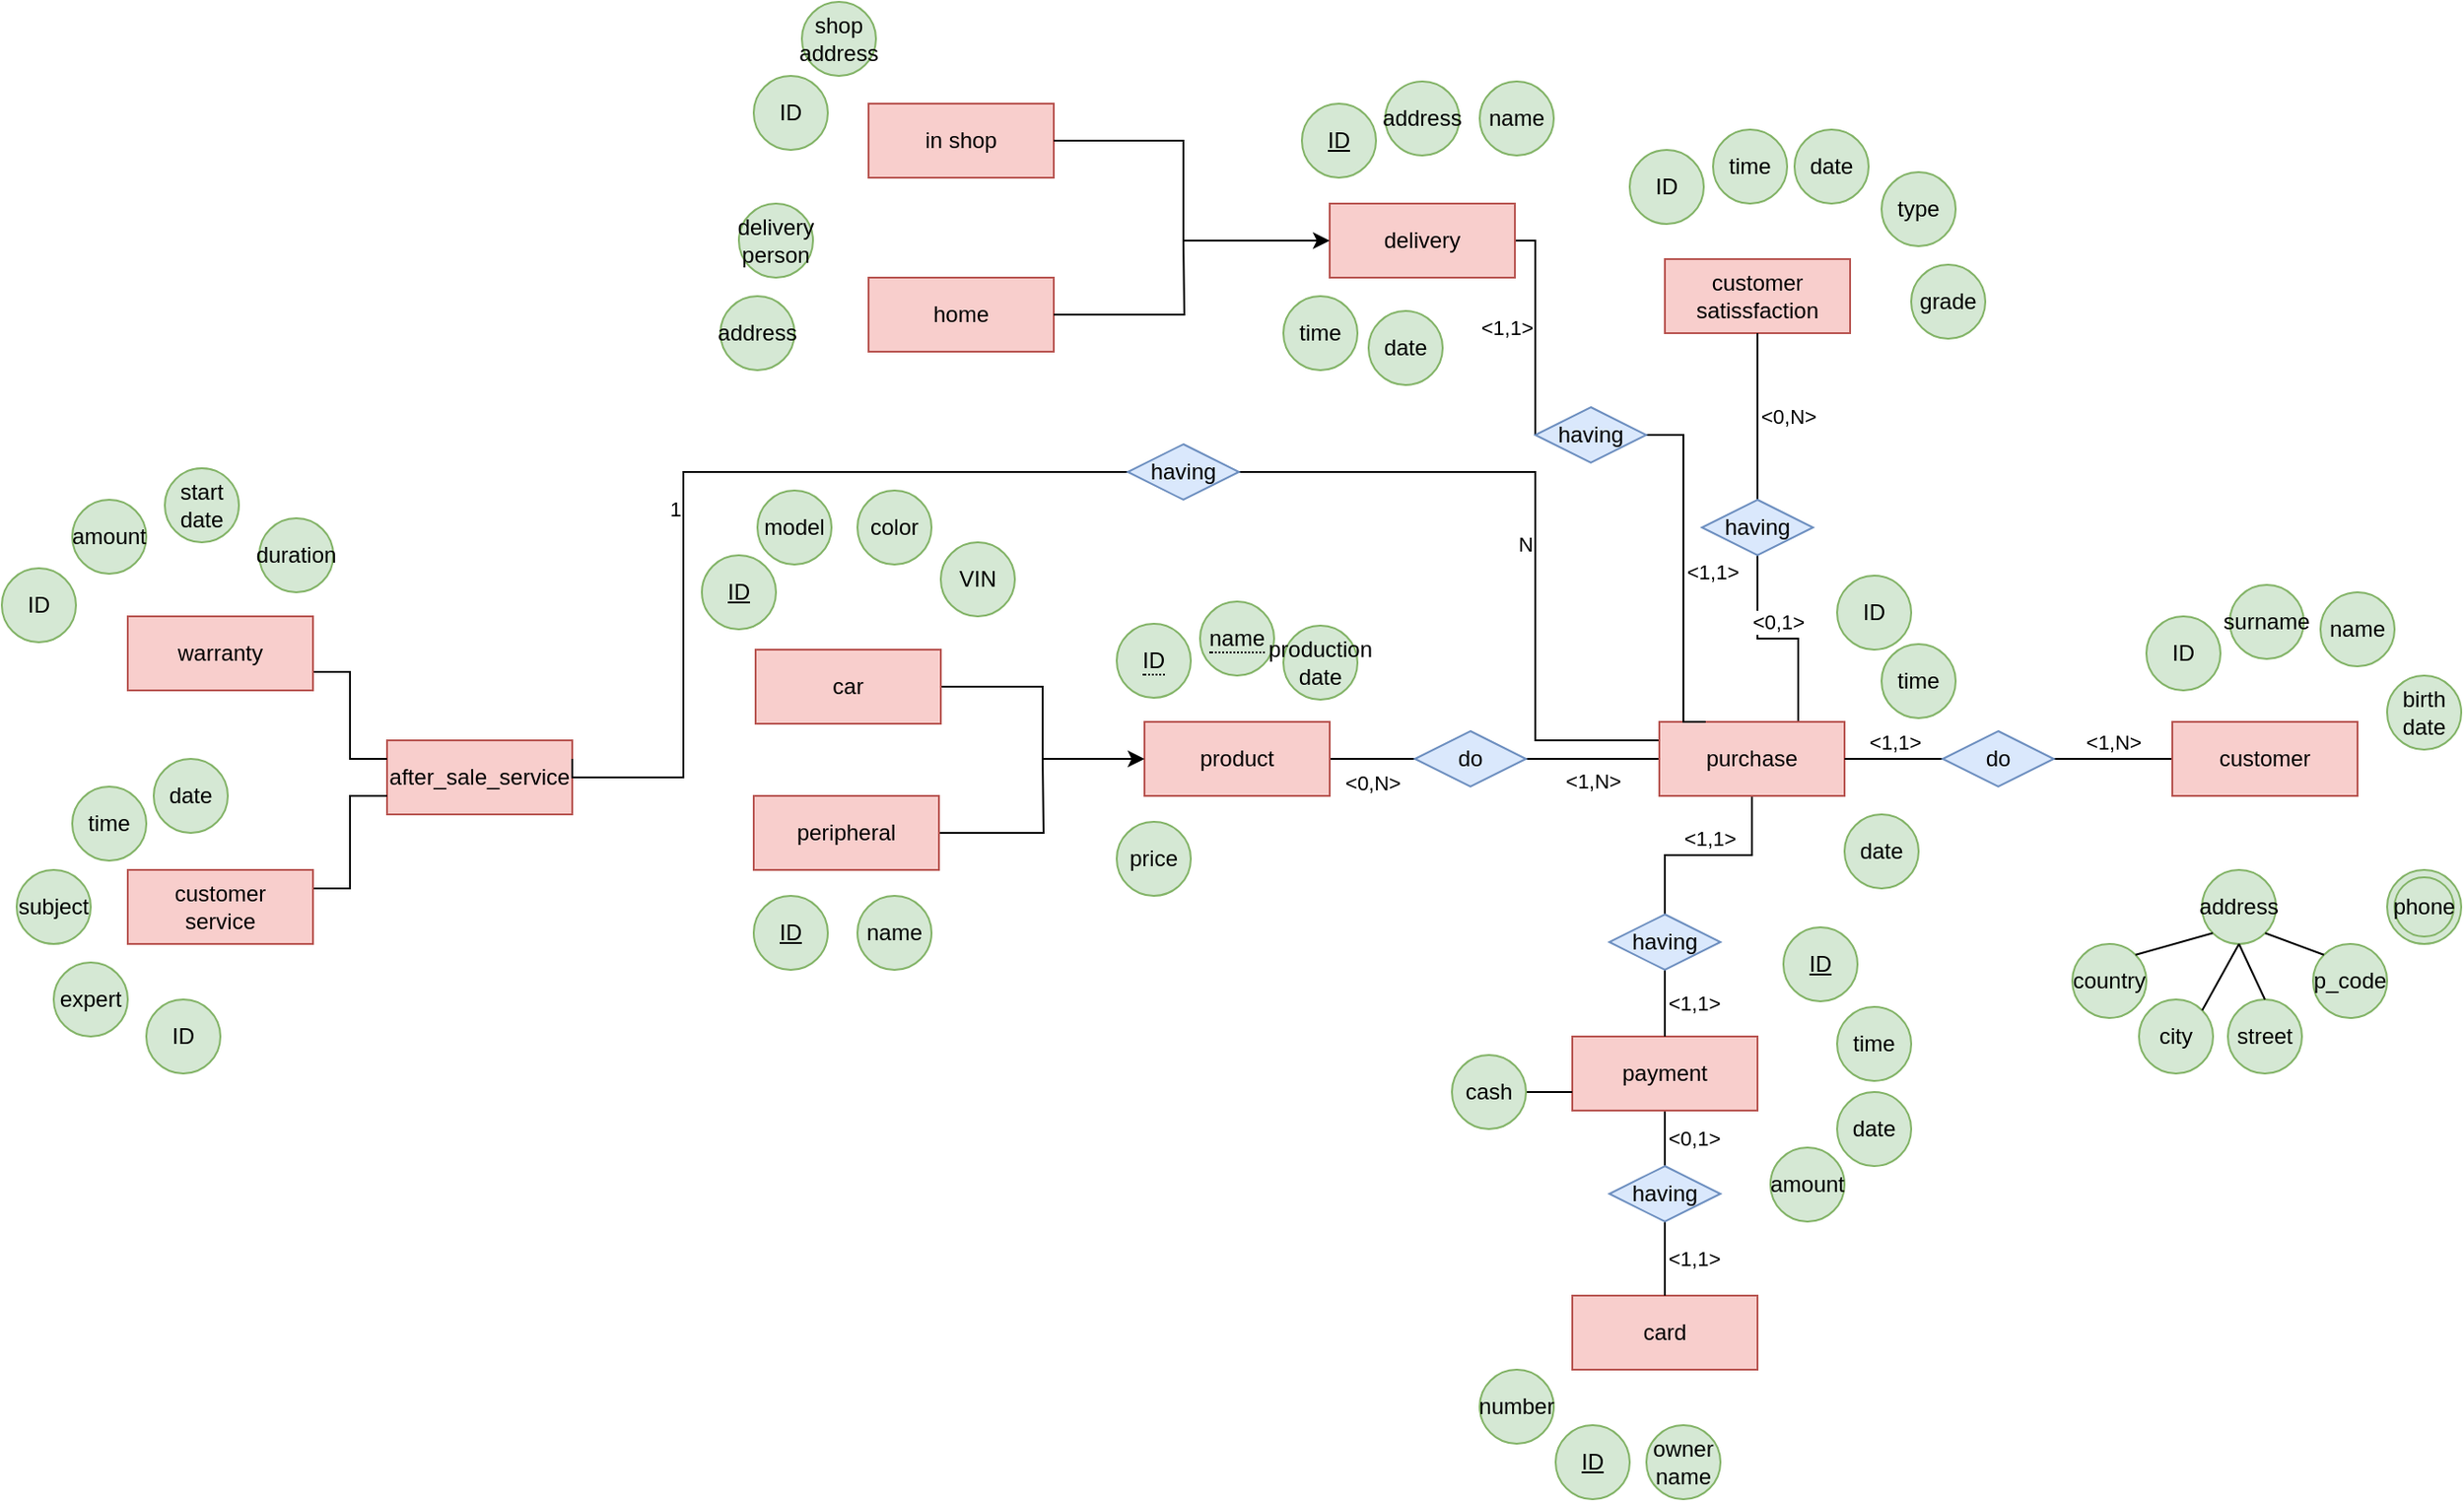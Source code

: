 <mxfile version="20.1.1" type="github">
  <diagram id="R2lEEEUBdFMjLlhIrx00" name="Page-1">
    <mxGraphModel dx="2522" dy="1612" grid="1" gridSize="10" guides="1" tooltips="1" connect="1" arrows="1" fold="1" page="1" pageScale="1" pageWidth="1100" pageHeight="850" math="0" shadow="0" extFonts="Permanent Marker^https://fonts.googleapis.com/css?family=Permanent+Marker">
      <root>
        <mxCell id="0" />
        <mxCell id="1" parent="0" />
        <mxCell id="QQLdnKHmHbcZTYwuZHdk-32" value="&amp;lt;1,N&amp;gt;" style="edgeStyle=orthogonalEdgeStyle;rounded=0;sketch=0;orthogonalLoop=1;jettySize=auto;exitX=0;exitY=0.5;exitDx=0;exitDy=0;entryX=1;entryY=0.5;entryDx=0;entryDy=0;endArrow=none;endFill=0;html=1;verticalAlign=bottom;" edge="1" parent="1" source="QQLdnKHmHbcZTYwuZHdk-13" target="QQLdnKHmHbcZTYwuZHdk-31">
          <mxGeometry relative="1" as="geometry">
            <mxPoint x="884" y="380" as="targetPoint" />
          </mxGeometry>
        </mxCell>
        <mxCell id="QQLdnKHmHbcZTYwuZHdk-13" value="customer" style="whiteSpace=wrap;html=1;align=center;rounded=0;sketch=0;fillColor=#f8cecc;strokeColor=#b85450;" vertex="1" parent="1">
          <mxGeometry x="864" y="360" width="100" height="40" as="geometry" />
        </mxCell>
        <mxCell id="QQLdnKHmHbcZTYwuZHdk-16" value="ID" style="ellipse;whiteSpace=wrap;html=1;align=center;rounded=0;sketch=0;fillColor=#d5e8d4;strokeColor=#82b366;" vertex="1" parent="1">
          <mxGeometry x="850" y="303" width="40" height="40" as="geometry" />
        </mxCell>
        <mxCell id="QQLdnKHmHbcZTYwuZHdk-18" value="surname" style="ellipse;whiteSpace=wrap;html=1;align=center;rounded=0;sketch=0;fillColor=#d5e8d4;strokeColor=#82b366;" vertex="1" parent="1">
          <mxGeometry x="895" y="286" width="40" height="40" as="geometry" />
        </mxCell>
        <mxCell id="QQLdnKHmHbcZTYwuZHdk-19" value="name" style="ellipse;whiteSpace=wrap;html=1;align=center;rounded=0;sketch=0;fillColor=#d5e8d4;strokeColor=#82b366;fontStyle=0" vertex="1" parent="1">
          <mxGeometry x="944" y="290" width="40" height="40" as="geometry" />
        </mxCell>
        <mxCell id="QQLdnKHmHbcZTYwuZHdk-49" value="&amp;lt;0,N&amp;gt;" style="edgeStyle=orthogonalEdgeStyle;rounded=0;sketch=0;orthogonalLoop=1;jettySize=auto;html=1;exitX=1;exitY=0.5;exitDx=0;exitDy=0;entryX=0;entryY=0.5;entryDx=0;entryDy=0;endArrow=none;endFill=0;verticalAlign=top;" edge="1" parent="1" source="QQLdnKHmHbcZTYwuZHdk-22" target="QQLdnKHmHbcZTYwuZHdk-35">
          <mxGeometry relative="1" as="geometry" />
        </mxCell>
        <mxCell id="QQLdnKHmHbcZTYwuZHdk-22" value="product" style="whiteSpace=wrap;html=1;align=center;rounded=0;sketch=0;fillColor=#f8cecc;strokeColor=#b85450;" vertex="1" parent="1">
          <mxGeometry x="309" y="360" width="100" height="40" as="geometry" />
        </mxCell>
        <mxCell id="QQLdnKHmHbcZTYwuZHdk-23" value="&lt;span style=&quot;border-bottom: 1px dotted&quot;&gt;ID&lt;/span&gt;" style="ellipse;whiteSpace=wrap;html=1;align=center;rounded=0;sketch=0;fillColor=#d5e8d4;strokeColor=#82b366;" vertex="1" parent="1">
          <mxGeometry x="294" y="307" width="40" height="40" as="geometry" />
        </mxCell>
        <mxCell id="QQLdnKHmHbcZTYwuZHdk-24" value="&lt;span style=&quot;border-bottom: 1px dotted&quot;&gt;name&lt;/span&gt;" style="ellipse;whiteSpace=wrap;html=1;align=center;rounded=0;sketch=0;fillColor=#d5e8d4;strokeColor=#82b366;" vertex="1" parent="1">
          <mxGeometry x="339" y="295" width="40" height="40" as="geometry" />
        </mxCell>
        <mxCell id="QQLdnKHmHbcZTYwuZHdk-25" value="production&lt;br&gt;date" style="ellipse;whiteSpace=wrap;html=1;align=center;rounded=0;sketch=0;fillColor=#d5e8d4;strokeColor=#82b366;" vertex="1" parent="1">
          <mxGeometry x="384" y="308" width="40" height="40" as="geometry" />
        </mxCell>
        <mxCell id="QQLdnKHmHbcZTYwuZHdk-36" value="&amp;lt;1,N&amp;gt;" style="edgeStyle=orthogonalEdgeStyle;rounded=0;sketch=0;orthogonalLoop=1;jettySize=auto;html=1;exitX=0;exitY=0.5;exitDx=0;exitDy=0;entryX=1;entryY=0.5;entryDx=0;entryDy=0;endArrow=none;endFill=0;verticalAlign=top;spacing=1;" edge="1" parent="1" source="QQLdnKHmHbcZTYwuZHdk-30" target="QQLdnKHmHbcZTYwuZHdk-35">
          <mxGeometry relative="1" as="geometry" />
        </mxCell>
        <mxCell id="QQLdnKHmHbcZTYwuZHdk-40" value="&amp;lt;1,1&amp;gt;" style="edgeStyle=orthogonalEdgeStyle;rounded=0;sketch=0;orthogonalLoop=1;jettySize=auto;html=1;exitX=0.5;exitY=1;exitDx=0;exitDy=0;endArrow=none;endFill=0;entryX=0.5;entryY=0;entryDx=0;entryDy=0;verticalAlign=bottom;" edge="1" parent="1" source="QQLdnKHmHbcZTYwuZHdk-30" target="QQLdnKHmHbcZTYwuZHdk-39">
          <mxGeometry relative="1" as="geometry" />
        </mxCell>
        <mxCell id="QQLdnKHmHbcZTYwuZHdk-91" value="N" style="edgeStyle=orthogonalEdgeStyle;rounded=0;sketch=0;orthogonalLoop=1;jettySize=auto;html=1;exitX=0;exitY=0.25;exitDx=0;exitDy=0;entryX=1;entryY=0.5;entryDx=0;entryDy=0;endArrow=none;endFill=0;labelPosition=left;verticalLabelPosition=bottom;align=right;verticalAlign=top;spacingBottom=0;" edge="1" parent="1" source="QQLdnKHmHbcZTYwuZHdk-30" target="QQLdnKHmHbcZTYwuZHdk-93">
          <mxGeometry relative="1" as="geometry">
            <Array as="points">
              <mxPoint x="520" y="370" />
              <mxPoint x="520" y="225" />
            </Array>
          </mxGeometry>
        </mxCell>
        <mxCell id="QQLdnKHmHbcZTYwuZHdk-96" value="&amp;lt;0,1&amp;gt;" style="edgeStyle=orthogonalEdgeStyle;rounded=0;sketch=0;orthogonalLoop=1;jettySize=auto;html=1;exitX=0.75;exitY=0;exitDx=0;exitDy=0;entryX=0.5;entryY=1;entryDx=0;entryDy=0;endArrow=none;endFill=0;verticalAlign=bottom;labelPosition=center;verticalLabelPosition=top;align=center;" edge="1" parent="1" source="QQLdnKHmHbcZTYwuZHdk-30" target="QQLdnKHmHbcZTYwuZHdk-95">
          <mxGeometry relative="1" as="geometry" />
        </mxCell>
        <mxCell id="QQLdnKHmHbcZTYwuZHdk-30" value="purchase" style="whiteSpace=wrap;html=1;align=center;rounded=0;sketch=0;fillColor=#f8cecc;strokeColor=#b85450;" vertex="1" parent="1">
          <mxGeometry x="587" y="360" width="100" height="40" as="geometry" />
        </mxCell>
        <mxCell id="QQLdnKHmHbcZTYwuZHdk-33" value="&amp;lt;1,1&amp;gt;" style="edgeStyle=orthogonalEdgeStyle;rounded=0;sketch=0;orthogonalLoop=1;jettySize=auto;html=1;exitX=0;exitY=0.5;exitDx=0;exitDy=0;entryX=1;entryY=0.5;entryDx=0;entryDy=0;endArrow=none;endFill=0;verticalAlign=bottom;" edge="1" parent="1" source="QQLdnKHmHbcZTYwuZHdk-31" target="QQLdnKHmHbcZTYwuZHdk-30">
          <mxGeometry relative="1" as="geometry" />
        </mxCell>
        <mxCell id="QQLdnKHmHbcZTYwuZHdk-31" value="do" style="shape=rhombus;perimeter=rhombusPerimeter;whiteSpace=wrap;html=1;align=center;rounded=0;sketch=0;fillColor=#dae8fc;strokeColor=#6c8ebf;" vertex="1" parent="1">
          <mxGeometry x="740" y="365" width="60" height="30" as="geometry" />
        </mxCell>
        <mxCell id="QQLdnKHmHbcZTYwuZHdk-35" value="do" style="shape=rhombus;perimeter=rhombusPerimeter;whiteSpace=wrap;html=1;align=center;rounded=0;sketch=0;fillColor=#dae8fc;strokeColor=#6c8ebf;" vertex="1" parent="1">
          <mxGeometry x="455" y="365" width="60" height="30" as="geometry" />
        </mxCell>
        <mxCell id="QQLdnKHmHbcZTYwuZHdk-54" value="&amp;lt;0,1&amp;gt;" style="edgeStyle=orthogonalEdgeStyle;rounded=0;sketch=0;orthogonalLoop=1;jettySize=auto;html=1;exitX=0.5;exitY=1;exitDx=0;exitDy=0;entryX=0.5;entryY=0;entryDx=0;entryDy=0;endArrow=none;endFill=0;labelPosition=right;verticalLabelPosition=middle;align=left;verticalAlign=middle;" edge="1" parent="1" source="QQLdnKHmHbcZTYwuZHdk-38" target="QQLdnKHmHbcZTYwuZHdk-53">
          <mxGeometry relative="1" as="geometry" />
        </mxCell>
        <mxCell id="QQLdnKHmHbcZTYwuZHdk-38" value="payment" style="whiteSpace=wrap;html=1;align=center;rounded=0;sketch=0;fillColor=#f8cecc;strokeColor=#b85450;" vertex="1" parent="1">
          <mxGeometry x="540" y="530" width="100" height="40" as="geometry" />
        </mxCell>
        <mxCell id="QQLdnKHmHbcZTYwuZHdk-41" value="&amp;lt;1,1&amp;gt;" style="edgeStyle=orthogonalEdgeStyle;rounded=0;sketch=0;orthogonalLoop=1;jettySize=auto;html=1;exitX=0.5;exitY=1;exitDx=0;exitDy=0;entryX=0.5;entryY=0;entryDx=0;entryDy=0;endArrow=none;endFill=0;labelPosition=right;verticalLabelPosition=middle;align=left;verticalAlign=middle;" edge="1" parent="1" source="QQLdnKHmHbcZTYwuZHdk-39" target="QQLdnKHmHbcZTYwuZHdk-38">
          <mxGeometry relative="1" as="geometry" />
        </mxCell>
        <mxCell id="QQLdnKHmHbcZTYwuZHdk-39" value="having" style="shape=rhombus;perimeter=rhombusPerimeter;whiteSpace=wrap;html=1;align=center;rounded=0;sketch=0;fillColor=#dae8fc;strokeColor=#6c8ebf;" vertex="1" parent="1">
          <mxGeometry x="560" y="464" width="60" height="30" as="geometry" />
        </mxCell>
        <mxCell id="QQLdnKHmHbcZTYwuZHdk-42" value="ID" style="ellipse;whiteSpace=wrap;html=1;align=center;rounded=0;sketch=0;fillColor=#d5e8d4;strokeColor=#82b366;fontStyle=4" vertex="1" parent="1">
          <mxGeometry x="654" y="471" width="40" height="40" as="geometry" />
        </mxCell>
        <mxCell id="QQLdnKHmHbcZTYwuZHdk-43" value="date" style="ellipse;whiteSpace=wrap;html=1;align=center;rounded=0;sketch=0;fillColor=#d5e8d4;strokeColor=#82b366;" vertex="1" parent="1">
          <mxGeometry x="683" y="560" width="40" height="40" as="geometry" />
        </mxCell>
        <mxCell id="QQLdnKHmHbcZTYwuZHdk-44" value="amount" style="ellipse;whiteSpace=wrap;html=1;align=center;rounded=0;sketch=0;fillColor=#d5e8d4;strokeColor=#82b366;" vertex="1" parent="1">
          <mxGeometry x="647" y="590" width="40" height="40" as="geometry" />
        </mxCell>
        <mxCell id="QQLdnKHmHbcZTYwuZHdk-52" value="card" style="whiteSpace=wrap;html=1;align=center;rounded=0;sketch=0;fillColor=#f8cecc;strokeColor=#b85450;" vertex="1" parent="1">
          <mxGeometry x="540" y="670" width="100" height="40" as="geometry" />
        </mxCell>
        <mxCell id="QQLdnKHmHbcZTYwuZHdk-55" value="&amp;lt;1,1&amp;gt;" style="edgeStyle=orthogonalEdgeStyle;rounded=0;sketch=0;orthogonalLoop=1;jettySize=auto;html=1;exitX=0.5;exitY=1;exitDx=0;exitDy=0;entryX=0.5;entryY=0;entryDx=0;entryDy=0;endArrow=none;endFill=0;labelPosition=right;verticalLabelPosition=middle;align=left;verticalAlign=middle;" edge="1" parent="1" source="QQLdnKHmHbcZTYwuZHdk-53" target="QQLdnKHmHbcZTYwuZHdk-52">
          <mxGeometry relative="1" as="geometry" />
        </mxCell>
        <mxCell id="QQLdnKHmHbcZTYwuZHdk-53" value="having" style="shape=rhombus;perimeter=rhombusPerimeter;whiteSpace=wrap;html=1;align=center;rounded=0;sketch=0;fillColor=#dae8fc;strokeColor=#6c8ebf;" vertex="1" parent="1">
          <mxGeometry x="560" y="600" width="60" height="30" as="geometry" />
        </mxCell>
        <mxCell id="QQLdnKHmHbcZTYwuZHdk-59" value="ID" style="ellipse;whiteSpace=wrap;html=1;align=center;rounded=0;sketch=0;fillColor=#d5e8d4;strokeColor=#82b366;fontStyle=4" vertex="1" parent="1">
          <mxGeometry x="531" y="740" width="40" height="40" as="geometry" />
        </mxCell>
        <mxCell id="QQLdnKHmHbcZTYwuZHdk-60" value="owner&lt;br&gt;name" style="ellipse;whiteSpace=wrap;html=1;align=center;rounded=0;sketch=0;fillColor=#d5e8d4;strokeColor=#82b366;" vertex="1" parent="1">
          <mxGeometry x="580" y="740" width="40" height="40" as="geometry" />
        </mxCell>
        <mxCell id="QQLdnKHmHbcZTYwuZHdk-65" style="edgeStyle=orthogonalEdgeStyle;rounded=0;sketch=0;orthogonalLoop=1;jettySize=auto;html=1;exitX=1;exitY=0.5;exitDx=0;exitDy=0;entryX=0;entryY=0.75;entryDx=0;entryDy=0;endArrow=none;endFill=0;" edge="1" parent="1" source="QQLdnKHmHbcZTYwuZHdk-64" target="QQLdnKHmHbcZTYwuZHdk-38">
          <mxGeometry relative="1" as="geometry" />
        </mxCell>
        <mxCell id="QQLdnKHmHbcZTYwuZHdk-64" value="cash" style="ellipse;whiteSpace=wrap;html=1;align=center;rounded=0;sketch=0;fillColor=#d5e8d4;strokeColor=#82b366;" vertex="1" parent="1">
          <mxGeometry x="475" y="540" width="40" height="40" as="geometry" />
        </mxCell>
        <mxCell id="QQLdnKHmHbcZTYwuZHdk-69" style="edgeStyle=orthogonalEdgeStyle;rounded=0;sketch=0;orthogonalLoop=1;jettySize=auto;html=1;exitX=1;exitY=0.5;exitDx=0;exitDy=0;entryX=0;entryY=0.5;entryDx=0;entryDy=0;endArrow=classic;endFill=1;" edge="1" parent="1" source="QQLdnKHmHbcZTYwuZHdk-70" target="QQLdnKHmHbcZTYwuZHdk-22">
          <mxGeometry relative="1" as="geometry">
            <mxPoint x="205" y="380" as="targetPoint" />
          </mxGeometry>
        </mxCell>
        <mxCell id="QQLdnKHmHbcZTYwuZHdk-70" value="car" style="whiteSpace=wrap;html=1;align=center;rounded=0;sketch=0;fillColor=#f8cecc;strokeColor=#b85450;" vertex="1" parent="1">
          <mxGeometry x="99" y="321" width="100" height="40" as="geometry" />
        </mxCell>
        <mxCell id="QQLdnKHmHbcZTYwuZHdk-71" value="ID" style="ellipse;whiteSpace=wrap;html=1;align=center;rounded=0;sketch=0;fillColor=#d5e8d4;strokeColor=#82b366;fontStyle=4" vertex="1" parent="1">
          <mxGeometry x="70" y="270" width="40" height="40" as="geometry" />
        </mxCell>
        <mxCell id="QQLdnKHmHbcZTYwuZHdk-72" value="model" style="ellipse;whiteSpace=wrap;html=1;align=center;rounded=0;sketch=0;fillColor=#d5e8d4;strokeColor=#82b366;" vertex="1" parent="1">
          <mxGeometry x="100" y="235" width="40" height="40" as="geometry" />
        </mxCell>
        <mxCell id="QQLdnKHmHbcZTYwuZHdk-73" value="color" style="ellipse;whiteSpace=wrap;html=1;align=center;rounded=0;sketch=0;fillColor=#d5e8d4;strokeColor=#82b366;" vertex="1" parent="1">
          <mxGeometry x="154" y="235" width="40" height="40" as="geometry" />
        </mxCell>
        <mxCell id="QQLdnKHmHbcZTYwuZHdk-89" style="edgeStyle=orthogonalEdgeStyle;rounded=0;sketch=0;orthogonalLoop=1;jettySize=auto;html=1;exitX=1;exitY=0.5;exitDx=0;exitDy=0;endArrow=none;endFill=0;" edge="1" parent="1" source="QQLdnKHmHbcZTYwuZHdk-84">
          <mxGeometry relative="1" as="geometry">
            <mxPoint x="254" y="380" as="targetPoint" />
          </mxGeometry>
        </mxCell>
        <mxCell id="QQLdnKHmHbcZTYwuZHdk-84" value="peripheral" style="whiteSpace=wrap;html=1;align=center;rounded=0;sketch=0;fillColor=#f8cecc;strokeColor=#b85450;" vertex="1" parent="1">
          <mxGeometry x="98" y="400" width="100" height="40" as="geometry" />
        </mxCell>
        <mxCell id="QQLdnKHmHbcZTYwuZHdk-86" value="ID" style="ellipse;whiteSpace=wrap;html=1;align=center;rounded=0;sketch=0;fillColor=#d5e8d4;strokeColor=#82b366;fontStyle=4" vertex="1" parent="1">
          <mxGeometry x="98" y="454" width="40" height="40" as="geometry" />
        </mxCell>
        <mxCell id="QQLdnKHmHbcZTYwuZHdk-88" value="name" style="ellipse;whiteSpace=wrap;html=1;align=center;rounded=0;sketch=0;fillColor=#d5e8d4;strokeColor=#82b366;" vertex="1" parent="1">
          <mxGeometry x="154" y="454" width="40" height="40" as="geometry" />
        </mxCell>
        <mxCell id="QQLdnKHmHbcZTYwuZHdk-90" value="after_sale_service" style="whiteSpace=wrap;html=1;align=center;rounded=0;sketch=0;fillColor=#f8cecc;strokeColor=#b85450;" vertex="1" parent="1">
          <mxGeometry x="-100" y="370" width="100" height="40" as="geometry" />
        </mxCell>
        <mxCell id="QQLdnKHmHbcZTYwuZHdk-92" value="customer&lt;br&gt;satissfaction" style="whiteSpace=wrap;html=1;align=center;rounded=0;sketch=0;fillColor=#f8cecc;strokeColor=#b85450;" vertex="1" parent="1">
          <mxGeometry x="590" y="110" width="100" height="40" as="geometry" />
        </mxCell>
        <mxCell id="QQLdnKHmHbcZTYwuZHdk-94" value="1" style="edgeStyle=orthogonalEdgeStyle;rounded=0;sketch=0;orthogonalLoop=1;jettySize=auto;html=1;exitX=0;exitY=0.5;exitDx=0;exitDy=0;entryX=1;entryY=0.25;entryDx=0;entryDy=0;endArrow=none;endFill=0;labelPosition=left;verticalLabelPosition=middle;align=right;verticalAlign=middle;horizontal=1;spacing=5;spacingBottom=-40;" edge="1" parent="1" source="QQLdnKHmHbcZTYwuZHdk-93" target="QQLdnKHmHbcZTYwuZHdk-90">
          <mxGeometry relative="1" as="geometry">
            <Array as="points">
              <mxPoint x="60" y="225" />
              <mxPoint x="60" y="390" />
              <mxPoint y="390" />
            </Array>
          </mxGeometry>
        </mxCell>
        <mxCell id="QQLdnKHmHbcZTYwuZHdk-93" value="having" style="shape=rhombus;perimeter=rhombusPerimeter;whiteSpace=wrap;html=1;align=center;rounded=0;sketch=0;fillColor=#dae8fc;strokeColor=#6c8ebf;" vertex="1" parent="1">
          <mxGeometry x="300" y="210" width="60" height="30" as="geometry" />
        </mxCell>
        <mxCell id="QQLdnKHmHbcZTYwuZHdk-97" value="&amp;lt;0,N&amp;gt;" style="edgeStyle=orthogonalEdgeStyle;rounded=0;sketch=0;orthogonalLoop=1;jettySize=auto;html=1;exitX=0.5;exitY=0;exitDx=0;exitDy=0;entryX=0.5;entryY=1;entryDx=0;entryDy=0;endArrow=none;endFill=0;labelPosition=right;verticalLabelPosition=middle;align=left;verticalAlign=middle;" edge="1" parent="1" source="QQLdnKHmHbcZTYwuZHdk-95" target="QQLdnKHmHbcZTYwuZHdk-92">
          <mxGeometry relative="1" as="geometry" />
        </mxCell>
        <mxCell id="QQLdnKHmHbcZTYwuZHdk-95" value="having" style="shape=rhombus;perimeter=rhombusPerimeter;whiteSpace=wrap;html=1;align=center;rounded=0;sketch=0;fillColor=#dae8fc;strokeColor=#6c8ebf;" vertex="1" parent="1">
          <mxGeometry x="610" y="240" width="60" height="30" as="geometry" />
        </mxCell>
        <mxCell id="QQLdnKHmHbcZTYwuZHdk-98" value="address" style="ellipse;whiteSpace=wrap;html=1;align=center;rounded=0;sketch=0;fillColor=#d5e8d4;strokeColor=#82b366;" vertex="1" parent="1">
          <mxGeometry x="880" y="440" width="40" height="40" as="geometry" />
        </mxCell>
        <mxCell id="QQLdnKHmHbcZTYwuZHdk-99" value="phone" style="ellipse;whiteSpace=wrap;html=1;align=center;rounded=0;sketch=0;shape=doubleEllipse;fillColor=#d5e8d4;strokeColor=#82b366;" vertex="1" parent="1">
          <mxGeometry x="980" y="440" width="40" height="40" as="geometry" />
        </mxCell>
        <mxCell id="QQLdnKHmHbcZTYwuZHdk-105" style="edgeStyle=orthogonalEdgeStyle;rounded=0;sketch=0;orthogonalLoop=1;jettySize=auto;html=1;exitX=1;exitY=0.75;exitDx=0;exitDy=0;entryX=0;entryY=0.25;entryDx=0;entryDy=0;endArrow=none;endFill=0;" edge="1" parent="1" source="QQLdnKHmHbcZTYwuZHdk-102" target="QQLdnKHmHbcZTYwuZHdk-90">
          <mxGeometry relative="1" as="geometry" />
        </mxCell>
        <mxCell id="QQLdnKHmHbcZTYwuZHdk-102" value="warranty" style="whiteSpace=wrap;html=1;align=center;rounded=0;sketch=0;fillColor=#f8cecc;strokeColor=#b85450;" vertex="1" parent="1">
          <mxGeometry x="-240" y="303" width="100" height="40" as="geometry" />
        </mxCell>
        <mxCell id="QQLdnKHmHbcZTYwuZHdk-104" style="edgeStyle=orthogonalEdgeStyle;rounded=0;sketch=0;orthogonalLoop=1;jettySize=auto;html=1;exitX=1;exitY=0.25;exitDx=0;exitDy=0;entryX=0;entryY=0.75;entryDx=0;entryDy=0;endArrow=none;endFill=0;" edge="1" parent="1" source="QQLdnKHmHbcZTYwuZHdk-103" target="QQLdnKHmHbcZTYwuZHdk-90">
          <mxGeometry relative="1" as="geometry" />
        </mxCell>
        <mxCell id="QQLdnKHmHbcZTYwuZHdk-103" value="customer&lt;br&gt;service" style="whiteSpace=wrap;html=1;align=center;rounded=0;sketch=0;fillColor=#f8cecc;strokeColor=#b85450;" vertex="1" parent="1">
          <mxGeometry x="-240" y="440" width="100" height="40" as="geometry" />
        </mxCell>
        <mxCell id="QQLdnKHmHbcZTYwuZHdk-106" value="amount" style="ellipse;whiteSpace=wrap;html=1;align=center;rounded=0;sketch=0;fillColor=#d5e8d4;strokeColor=#82b366;" vertex="1" parent="1">
          <mxGeometry x="-270" y="240" width="40" height="40" as="geometry" />
        </mxCell>
        <mxCell id="QQLdnKHmHbcZTYwuZHdk-107" value="subject" style="ellipse;whiteSpace=wrap;html=1;align=center;rounded=0;sketch=0;fillColor=#d5e8d4;strokeColor=#82b366;" vertex="1" parent="1">
          <mxGeometry x="-300" y="440" width="40" height="40" as="geometry" />
        </mxCell>
        <mxCell id="QQLdnKHmHbcZTYwuZHdk-149" value="&amp;lt;1,1&amp;gt;" style="edgeStyle=orthogonalEdgeStyle;rounded=0;sketch=0;orthogonalLoop=1;jettySize=auto;html=1;exitX=1;exitY=0.5;exitDx=0;exitDy=0;entryX=0;entryY=0.5;entryDx=0;entryDy=0;endArrow=none;endFill=0;strokeColor=#000000;labelPosition=left;verticalLabelPosition=middle;align=right;verticalAlign=middle;" edge="1" parent="1" source="QQLdnKHmHbcZTYwuZHdk-108" target="QQLdnKHmHbcZTYwuZHdk-147">
          <mxGeometry relative="1" as="geometry">
            <Array as="points">
              <mxPoint x="520" y="100" />
            </Array>
          </mxGeometry>
        </mxCell>
        <mxCell id="QQLdnKHmHbcZTYwuZHdk-108" value="delivery" style="whiteSpace=wrap;html=1;align=center;rounded=0;sketch=0;fillColor=#f8cecc;strokeColor=#b85450;" vertex="1" parent="1">
          <mxGeometry x="409" y="80" width="100" height="40" as="geometry" />
        </mxCell>
        <mxCell id="QQLdnKHmHbcZTYwuZHdk-113" value="ID" style="ellipse;whiteSpace=wrap;html=1;align=center;rounded=0;sketch=0;fillColor=#d5e8d4;strokeColor=#82b366;fontStyle=4" vertex="1" parent="1">
          <mxGeometry x="394" y="26" width="40" height="40" as="geometry" />
        </mxCell>
        <mxCell id="QQLdnKHmHbcZTYwuZHdk-114" value="address" style="ellipse;whiteSpace=wrap;html=1;align=center;rounded=0;sketch=0;fillColor=#d5e8d4;strokeColor=#82b366;" vertex="1" parent="1">
          <mxGeometry x="439" y="14" width="40" height="40" as="geometry" />
        </mxCell>
        <mxCell id="QQLdnKHmHbcZTYwuZHdk-115" value="name" style="ellipse;whiteSpace=wrap;html=1;align=center;rounded=0;sketch=0;fillColor=#d5e8d4;strokeColor=#82b366;" vertex="1" parent="1">
          <mxGeometry x="490" y="14" width="40" height="40" as="geometry" />
        </mxCell>
        <mxCell id="QQLdnKHmHbcZTYwuZHdk-122" value="in shop" style="whiteSpace=wrap;html=1;align=center;rounded=0;sketch=0;fillColor=#f8cecc;strokeColor=#b85450;" vertex="1" parent="1">
          <mxGeometry x="160" y="26" width="100" height="40" as="geometry" />
        </mxCell>
        <mxCell id="QQLdnKHmHbcZTYwuZHdk-123" value="home" style="whiteSpace=wrap;html=1;align=center;rounded=0;sketch=0;fillColor=#f8cecc;strokeColor=#b85450;" vertex="1" parent="1">
          <mxGeometry x="160" y="120" width="100" height="40" as="geometry" />
        </mxCell>
        <mxCell id="QQLdnKHmHbcZTYwuZHdk-124" value="start&lt;br&gt;date" style="ellipse;whiteSpace=wrap;html=1;align=center;rounded=0;sketch=0;fillColor=#d5e8d4;strokeColor=#82b366;" vertex="1" parent="1">
          <mxGeometry x="-220" y="223" width="40" height="40" as="geometry" />
        </mxCell>
        <mxCell id="QQLdnKHmHbcZTYwuZHdk-125" value="duration" style="ellipse;whiteSpace=wrap;html=1;align=center;rounded=0;sketch=0;fillColor=#d5e8d4;strokeColor=#82b366;" vertex="1" parent="1">
          <mxGeometry x="-169" y="250" width="40" height="40" as="geometry" />
        </mxCell>
        <mxCell id="QQLdnKHmHbcZTYwuZHdk-128" style="edgeStyle=orthogonalEdgeStyle;rounded=0;sketch=0;orthogonalLoop=1;jettySize=auto;html=1;exitX=1;exitY=0.5;exitDx=0;exitDy=0;entryX=0;entryY=0.5;entryDx=0;entryDy=0;endArrow=classic;endFill=1;" edge="1" parent="1" source="QQLdnKHmHbcZTYwuZHdk-122" target="QQLdnKHmHbcZTYwuZHdk-108">
          <mxGeometry relative="1" as="geometry">
            <mxPoint x="269" y="60.5" as="sourcePoint" />
            <mxPoint x="379" y="99.5" as="targetPoint" />
            <Array as="points">
              <mxPoint x="330" y="46" />
              <mxPoint x="330" y="100" />
            </Array>
          </mxGeometry>
        </mxCell>
        <mxCell id="QQLdnKHmHbcZTYwuZHdk-129" style="edgeStyle=orthogonalEdgeStyle;rounded=0;sketch=0;orthogonalLoop=1;jettySize=auto;html=1;exitX=1;exitY=0.5;exitDx=0;exitDy=0;endArrow=none;endFill=0;" edge="1" parent="1" source="QQLdnKHmHbcZTYwuZHdk-123">
          <mxGeometry relative="1" as="geometry">
            <mxPoint x="330" y="100" as="targetPoint" />
            <mxPoint x="268" y="139.5" as="sourcePoint" />
          </mxGeometry>
        </mxCell>
        <mxCell id="QQLdnKHmHbcZTYwuZHdk-134" value="country" style="ellipse;whiteSpace=wrap;html=1;align=center;rounded=0;sketch=0;fillColor=#d5e8d4;strokeColor=#82b366;" vertex="1" parent="1">
          <mxGeometry x="810" y="480" width="40" height="40" as="geometry" />
        </mxCell>
        <mxCell id="QQLdnKHmHbcZTYwuZHdk-135" value="city" style="ellipse;whiteSpace=wrap;html=1;align=center;rounded=0;sketch=0;fillColor=#d5e8d4;strokeColor=#82b366;" vertex="1" parent="1">
          <mxGeometry x="846" y="510" width="40" height="40" as="geometry" />
        </mxCell>
        <mxCell id="QQLdnKHmHbcZTYwuZHdk-136" value="street" style="ellipse;whiteSpace=wrap;html=1;align=center;rounded=0;sketch=0;fillColor=#d5e8d4;strokeColor=#82b366;" vertex="1" parent="1">
          <mxGeometry x="894" y="510" width="40" height="40" as="geometry" />
        </mxCell>
        <mxCell id="QQLdnKHmHbcZTYwuZHdk-137" value="p_code" style="ellipse;whiteSpace=wrap;html=1;align=center;rounded=0;sketch=0;fillColor=#d5e8d4;strokeColor=#82b366;" vertex="1" parent="1">
          <mxGeometry x="940" y="480" width="40" height="40" as="geometry" />
        </mxCell>
        <mxCell id="QQLdnKHmHbcZTYwuZHdk-138" value="" style="endArrow=none;html=1;rounded=0;sketch=0;entryX=0;entryY=1;entryDx=0;entryDy=0;exitX=1;exitY=0;exitDx=0;exitDy=0;fillColor=#d5e8d4;strokeColor=#000000;" edge="1" parent="1" source="QQLdnKHmHbcZTYwuZHdk-134" target="QQLdnKHmHbcZTYwuZHdk-98">
          <mxGeometry relative="1" as="geometry">
            <mxPoint x="240" y="430" as="sourcePoint" />
            <mxPoint x="400" y="430" as="targetPoint" />
          </mxGeometry>
        </mxCell>
        <mxCell id="QQLdnKHmHbcZTYwuZHdk-139" value="" style="endArrow=none;html=1;rounded=0;sketch=0;entryX=0.5;entryY=1;entryDx=0;entryDy=0;exitX=1;exitY=0;exitDx=0;exitDy=0;fillColor=#d5e8d4;strokeColor=#000000;" edge="1" parent="1" source="QQLdnKHmHbcZTYwuZHdk-135" target="QQLdnKHmHbcZTYwuZHdk-98">
          <mxGeometry relative="1" as="geometry">
            <mxPoint x="240" y="430" as="sourcePoint" />
            <mxPoint x="400" y="430" as="targetPoint" />
          </mxGeometry>
        </mxCell>
        <mxCell id="QQLdnKHmHbcZTYwuZHdk-140" value="" style="endArrow=none;html=1;rounded=0;sketch=0;entryX=0.5;entryY=1;entryDx=0;entryDy=0;exitX=0.5;exitY=0;exitDx=0;exitDy=0;fillColor=#d5e8d4;strokeColor=#000000;" edge="1" parent="1" source="QQLdnKHmHbcZTYwuZHdk-136" target="QQLdnKHmHbcZTYwuZHdk-98">
          <mxGeometry relative="1" as="geometry">
            <mxPoint x="240" y="430" as="sourcePoint" />
            <mxPoint x="400" y="430" as="targetPoint" />
          </mxGeometry>
        </mxCell>
        <mxCell id="QQLdnKHmHbcZTYwuZHdk-141" value="" style="endArrow=none;html=1;rounded=0;sketch=0;entryX=0;entryY=0;entryDx=0;entryDy=0;exitX=1;exitY=1;exitDx=0;exitDy=0;fillColor=#d5e8d4;strokeColor=#000000;" edge="1" parent="1" source="QQLdnKHmHbcZTYwuZHdk-98" target="QQLdnKHmHbcZTYwuZHdk-137">
          <mxGeometry relative="1" as="geometry">
            <mxPoint x="240" y="430" as="sourcePoint" />
            <mxPoint x="400" y="430" as="targetPoint" />
          </mxGeometry>
        </mxCell>
        <mxCell id="QQLdnKHmHbcZTYwuZHdk-150" value="&amp;lt;1,1&amp;gt;" style="edgeStyle=orthogonalEdgeStyle;rounded=0;sketch=0;orthogonalLoop=1;jettySize=auto;html=1;exitX=1;exitY=0.5;exitDx=0;exitDy=0;entryX=0.25;entryY=0;entryDx=0;entryDy=0;endArrow=none;endFill=0;strokeColor=#000000;verticalAlign=middle;labelPosition=right;verticalLabelPosition=middle;align=left;" edge="1" parent="1" source="QQLdnKHmHbcZTYwuZHdk-147" target="QQLdnKHmHbcZTYwuZHdk-30">
          <mxGeometry relative="1" as="geometry">
            <Array as="points">
              <mxPoint x="600" y="205" />
              <mxPoint x="600" y="360" />
            </Array>
          </mxGeometry>
        </mxCell>
        <mxCell id="QQLdnKHmHbcZTYwuZHdk-147" value="having" style="shape=rhombus;perimeter=rhombusPerimeter;whiteSpace=wrap;html=1;align=center;rounded=0;sketch=0;fillColor=#dae8fc;strokeColor=#6c8ebf;" vertex="1" parent="1">
          <mxGeometry x="520" y="190" width="60" height="30" as="geometry" />
        </mxCell>
        <mxCell id="QQLdnKHmHbcZTYwuZHdk-152" value="birth&lt;br&gt;date" style="ellipse;whiteSpace=wrap;html=1;align=center;rounded=0;sketch=0;fillColor=#d5e8d4;strokeColor=#82b366;fontStyle=0" vertex="1" parent="1">
          <mxGeometry x="980" y="335" width="40" height="40" as="geometry" />
        </mxCell>
        <mxCell id="QQLdnKHmHbcZTYwuZHdk-154" value="ID" style="ellipse;whiteSpace=wrap;html=1;align=center;rounded=0;sketch=0;fillColor=#d5e8d4;strokeColor=#82b366;" vertex="1" parent="1">
          <mxGeometry x="571" y="51" width="40" height="40" as="geometry" />
        </mxCell>
        <mxCell id="QQLdnKHmHbcZTYwuZHdk-155" value="time" style="ellipse;whiteSpace=wrap;html=1;align=center;rounded=0;sketch=0;fillColor=#d5e8d4;strokeColor=#82b366;" vertex="1" parent="1">
          <mxGeometry x="616" y="40" width="40" height="40" as="geometry" />
        </mxCell>
        <mxCell id="QQLdnKHmHbcZTYwuZHdk-156" value="date" style="ellipse;whiteSpace=wrap;html=1;align=center;rounded=0;sketch=0;fillColor=#d5e8d4;strokeColor=#82b366;" vertex="1" parent="1">
          <mxGeometry x="660" y="40" width="40" height="40" as="geometry" />
        </mxCell>
        <mxCell id="QQLdnKHmHbcZTYwuZHdk-157" value="type" style="ellipse;whiteSpace=wrap;html=1;align=center;rounded=0;sketch=0;fillColor=#d5e8d4;strokeColor=#82b366;" vertex="1" parent="1">
          <mxGeometry x="707" y="63" width="40" height="40" as="geometry" />
        </mxCell>
        <mxCell id="QQLdnKHmHbcZTYwuZHdk-158" value="grade" style="ellipse;whiteSpace=wrap;html=1;align=center;rounded=0;sketch=0;fillColor=#d5e8d4;strokeColor=#82b366;" vertex="1" parent="1">
          <mxGeometry x="723" y="113" width="40" height="40" as="geometry" />
        </mxCell>
        <mxCell id="QQLdnKHmHbcZTYwuZHdk-160" value="time" style="ellipse;whiteSpace=wrap;html=1;align=center;rounded=0;sketch=0;fillColor=#d5e8d4;strokeColor=#82b366;" vertex="1" parent="1">
          <mxGeometry x="384" y="130" width="40" height="40" as="geometry" />
        </mxCell>
        <mxCell id="QQLdnKHmHbcZTYwuZHdk-161" value="date" style="ellipse;whiteSpace=wrap;html=1;align=center;rounded=0;sketch=0;fillColor=#d5e8d4;strokeColor=#82b366;" vertex="1" parent="1">
          <mxGeometry x="430" y="138" width="40" height="40" as="geometry" />
        </mxCell>
        <mxCell id="QQLdnKHmHbcZTYwuZHdk-162" value="address" style="ellipse;whiteSpace=wrap;html=1;align=center;rounded=0;sketch=0;fillColor=#d5e8d4;strokeColor=#82b366;" vertex="1" parent="1">
          <mxGeometry x="80" y="130" width="40" height="40" as="geometry" />
        </mxCell>
        <mxCell id="QQLdnKHmHbcZTYwuZHdk-163" value="delivery&lt;br&gt;person" style="ellipse;whiteSpace=wrap;html=1;align=center;rounded=0;sketch=0;fillColor=#d5e8d4;strokeColor=#82b366;" vertex="1" parent="1">
          <mxGeometry x="90" y="80" width="40" height="40" as="geometry" />
        </mxCell>
        <mxCell id="QQLdnKHmHbcZTYwuZHdk-164" value="shop&lt;br&gt;address" style="ellipse;whiteSpace=wrap;html=1;align=center;rounded=0;sketch=0;fillColor=#d5e8d4;strokeColor=#82b366;" vertex="1" parent="1">
          <mxGeometry x="124" y="-29" width="40" height="40" as="geometry" />
        </mxCell>
        <mxCell id="QQLdnKHmHbcZTYwuZHdk-165" value="ID" style="ellipse;whiteSpace=wrap;html=1;align=center;rounded=0;sketch=0;fillColor=#d5e8d4;strokeColor=#82b366;" vertex="1" parent="1">
          <mxGeometry x="98" y="11" width="40" height="40" as="geometry" />
        </mxCell>
        <mxCell id="QQLdnKHmHbcZTYwuZHdk-166" value="VIN" style="ellipse;whiteSpace=wrap;html=1;align=center;rounded=0;sketch=0;fillColor=#d5e8d4;strokeColor=#82b366;" vertex="1" parent="1">
          <mxGeometry x="199" y="263" width="40" height="40" as="geometry" />
        </mxCell>
        <mxCell id="QQLdnKHmHbcZTYwuZHdk-167" value="price" style="ellipse;whiteSpace=wrap;html=1;align=center;rounded=0;sketch=0;fillColor=#d5e8d4;strokeColor=#82b366;" vertex="1" parent="1">
          <mxGeometry x="294" y="414" width="40" height="40" as="geometry" />
        </mxCell>
        <mxCell id="QQLdnKHmHbcZTYwuZHdk-168" value="time" style="ellipse;whiteSpace=wrap;html=1;align=center;rounded=0;sketch=0;fillColor=#d5e8d4;strokeColor=#82b366;" vertex="1" parent="1">
          <mxGeometry x="-270" y="395" width="40" height="40" as="geometry" />
        </mxCell>
        <mxCell id="QQLdnKHmHbcZTYwuZHdk-169" value="date" style="ellipse;whiteSpace=wrap;html=1;align=center;rounded=0;sketch=0;fillColor=#d5e8d4;strokeColor=#82b366;" vertex="1" parent="1">
          <mxGeometry x="-226" y="380" width="40" height="40" as="geometry" />
        </mxCell>
        <mxCell id="QQLdnKHmHbcZTYwuZHdk-170" value="expert" style="ellipse;whiteSpace=wrap;html=1;align=center;rounded=0;sketch=0;fillColor=#d5e8d4;strokeColor=#82b366;" vertex="1" parent="1">
          <mxGeometry x="-280" y="490" width="40" height="40" as="geometry" />
        </mxCell>
        <mxCell id="QQLdnKHmHbcZTYwuZHdk-171" value="ID" style="ellipse;whiteSpace=wrap;html=1;align=center;rounded=0;sketch=0;fillColor=#d5e8d4;strokeColor=#82b366;" vertex="1" parent="1">
          <mxGeometry x="-230" y="510" width="40" height="40" as="geometry" />
        </mxCell>
        <mxCell id="QQLdnKHmHbcZTYwuZHdk-172" value="time" style="ellipse;whiteSpace=wrap;html=1;align=center;rounded=0;sketch=0;fillColor=#d5e8d4;strokeColor=#82b366;" vertex="1" parent="1">
          <mxGeometry x="683" y="514" width="40" height="40" as="geometry" />
        </mxCell>
        <mxCell id="QQLdnKHmHbcZTYwuZHdk-173" value="number" style="ellipse;whiteSpace=wrap;html=1;align=center;rounded=0;sketch=0;fillColor=#d5e8d4;strokeColor=#82b366;" vertex="1" parent="1">
          <mxGeometry x="490" y="710" width="40" height="40" as="geometry" />
        </mxCell>
        <mxCell id="QQLdnKHmHbcZTYwuZHdk-174" value="ID" style="ellipse;whiteSpace=wrap;html=1;align=center;rounded=0;sketch=0;fillColor=#d5e8d4;strokeColor=#82b366;" vertex="1" parent="1">
          <mxGeometry x="683" y="281" width="40" height="40" as="geometry" />
        </mxCell>
        <mxCell id="QQLdnKHmHbcZTYwuZHdk-175" value="time" style="ellipse;whiteSpace=wrap;html=1;align=center;rounded=0;sketch=0;fillColor=#d5e8d4;strokeColor=#82b366;" vertex="1" parent="1">
          <mxGeometry x="707" y="318" width="40" height="40" as="geometry" />
        </mxCell>
        <mxCell id="QQLdnKHmHbcZTYwuZHdk-176" value="date" style="ellipse;whiteSpace=wrap;html=1;align=center;rounded=0;sketch=0;fillColor=#d5e8d4;strokeColor=#82b366;" vertex="1" parent="1">
          <mxGeometry x="687" y="410" width="40" height="40" as="geometry" />
        </mxCell>
        <mxCell id="QQLdnKHmHbcZTYwuZHdk-177" value="ID" style="ellipse;whiteSpace=wrap;html=1;align=center;rounded=0;sketch=0;fillColor=#d5e8d4;strokeColor=#82b366;" vertex="1" parent="1">
          <mxGeometry x="-308" y="277" width="40" height="40" as="geometry" />
        </mxCell>
      </root>
    </mxGraphModel>
  </diagram>
</mxfile>
